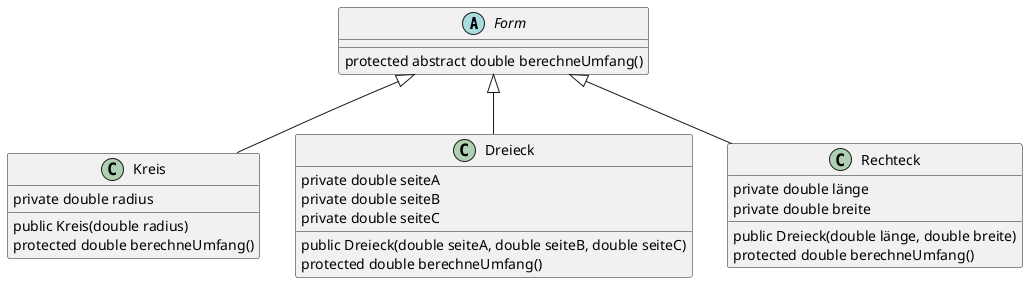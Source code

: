 @startuml

abstract class Form {
    protected abstract double berechneUmfang()
}

class Kreis{
    private double radius
    public Kreis(double radius)
    protected double berechneUmfang()
}

class Dreieck{
    private double seiteA
    private double seiteB
    private double seiteC
    public Dreieck(double seiteA, double seiteB, double seiteC)
    protected double berechneUmfang()
}

class Rechteck{
    private double länge
    private double breite
    public Dreieck(double länge, double breite)
    protected double berechneUmfang()
}

Form <|-- Kreis
Form <|-- Dreieck
Form <|-- Rechteck

@enduml